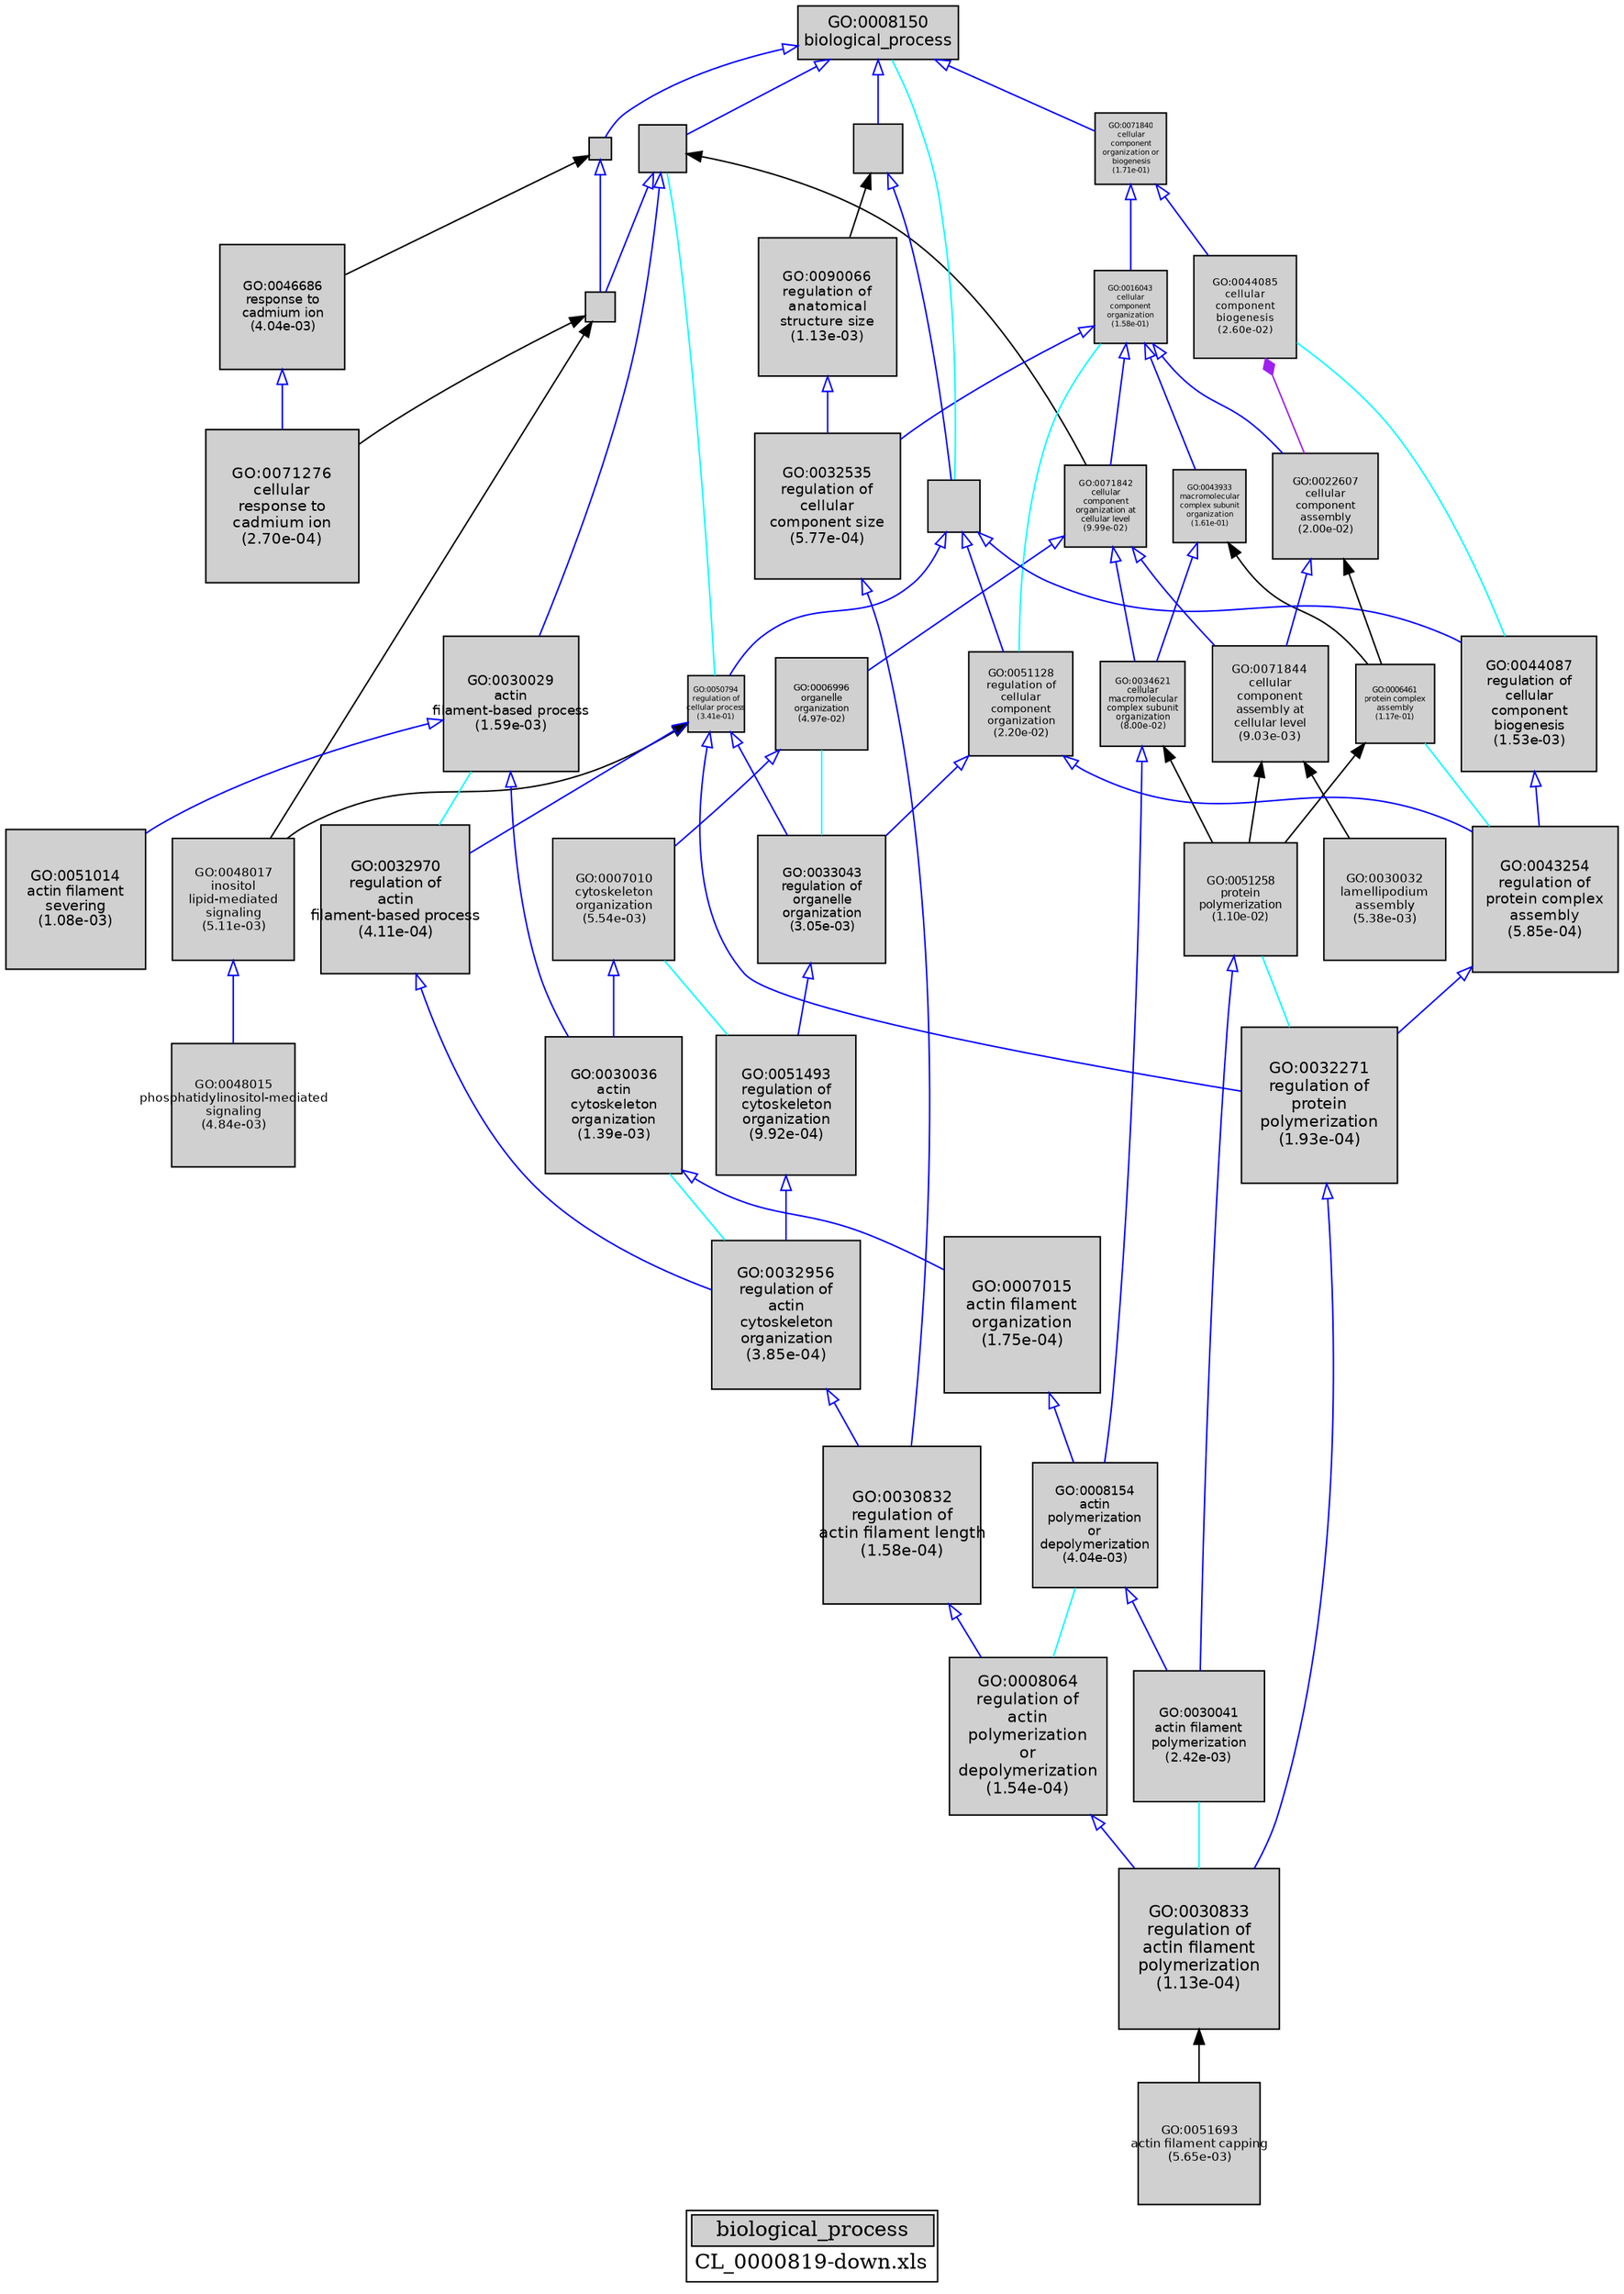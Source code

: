 digraph "biological_process" {
graph [ bgcolor = "#FFFFFF", label = <<TABLE COLOR="black" BGCOLOR="white"><TR><TD COLSPAN="2" BGCOLOR="#D0D0D0"><FONT COLOR="black">biological_process</FONT></TD></TR><TR><TD BORDER="0">CL_0000819-down.xls</TD></TR></TABLE>> ];
node [ fontname = "Helvetica" ];

subgraph "nodes" {

node [ style = "filled", fixedsize = "true", width = 1, shape = "box", fontsize = 9, fillcolor = "#D0D0D0", fontcolor = "black", color = "black" ];

"GO:0048015" [ URL = "#GO:0048015", label = <<TABLE BORDER="0"><TR><TD>GO:0048015<BR/>phosphatidylinositol-mediated<BR/>signaling<BR/>(4.84e-03)</TD></TR></TABLE>>, width = 1.15037710113, shape = "box", fontsize = 8.28271512811, height = 1.15037710113 ];
"GO:0009987" [ URL = "#GO:0009987", label = "", width = 0.449834045189, shape = "box", height = 0.449834045189 ];
"GO:0048017" [ URL = "#GO:0048017", label = <<TABLE BORDER="0"><TR><TD>GO:0048017<BR/>inositol<BR/>lipid-mediated<BR/>signaling<BR/>(5.11e-03)</TD></TR></TABLE>>, width = 1.14458296501, shape = "box", fontsize = 8.24099734806, height = 1.14458296501 ];
"GO:0051014" [ URL = "#GO:0051014", label = <<TABLE BORDER="0"><TR><TD>GO:0051014<BR/>actin filament<BR/>severing<BR/>(1.08e-03)</TD></TR></TABLE>>, width = 1.30139350848, shape = "box", fontsize = 9.37003326106, height = 1.30139350848 ];
"GO:0071276" [ URL = "#GO:0071276", label = <<TABLE BORDER="0"><TR><TD>GO:0071276<BR/>cellular<BR/>response to<BR/>cadmium ion<BR/>(2.70e-04)</TD></TR></TABLE>>, width = 1.42658150737, shape = "box", fontsize = 10.2713868531, height = 1.42658150737 ];
"GO:0032970" [ URL = "#GO:0032970", label = <<TABLE BORDER="0"><TR><TD>GO:0032970<BR/>regulation of<BR/>actin<BR/>filament-based process<BR/>(4.11e-04)</TD></TR></TABLE>>, width = 1.38967184555, shape = "box", fontsize = 10.005637288, height = 1.38967184555 ];
"GO:0043933" [ URL = "#GO:0043933", label = <<TABLE BORDER="0"><TR><TD>GO:0043933<BR/>macromolecular<BR/>complex subunit<BR/>organization<BR/>(1.61e-01)</TD></TR></TABLE>>, width = 0.678287904733, shape = "box", fontsize = 5.0, height = 0.678287904733 ];
"GO:0090066" [ URL = "#GO:0090066", label = <<TABLE BORDER="0"><TR><TD>GO:0090066<BR/>regulation of<BR/>anatomical<BR/>structure size<BR/>(1.13e-03)</TD></TR></TABLE>>, width = 1.29694841541, shape = "box", fontsize = 9.33802859095, height = 1.29694841541 ];
"GO:0033043" [ URL = "#GO:0033043", label = <<TABLE BORDER="0"><TR><TD>GO:0033043<BR/>regulation of<BR/>organelle<BR/>organization<BR/>(3.05e-03)</TD></TR></TABLE>>, width = 1.19902982683, shape = "box", fontsize = 8.63301475314, height = 1.19902982683 ];
"GO:0065007" [ URL = "#GO:0065007", label = "", width = 0.464122927759, shape = "box", height = 0.464122927759 ];
"GO:0030032" [ URL = "#GO:0030032", label = <<TABLE BORDER="0"><TR><TD>GO:0030032<BR/>lamellipodium<BR/>assembly<BR/>(5.38e-03)</TD></TR></TABLE>>, width = 1.13905941535, shape = "box", fontsize = 8.20122779051, height = 1.13905941535 ];
"GO:0051716" [ URL = "#GO:0051716", label = "", width = 0.271030469421, shape = "box", height = 0.271030469421 ];
"GO:0030833" [ URL = "#GO:0030833", label = <<TABLE BORDER="0"><TR><TD>GO:0030833<BR/>regulation of<BR/>actin filament<BR/>polymerization<BR/>(1.13e-04)</TD></TR></TABLE>>, width = 1.5, shape = "box", fontsize = 10.8, height = 1.5 ];
"GO:0007010" [ URL = "#GO:0007010", label = <<TABLE BORDER="0"><TR><TD>GO:0007010<BR/>cytoskeleton<BR/>organization<BR/>(5.54e-03)</TD></TR></TABLE>>, width = 1.13585584995, shape = "box", fontsize = 8.17816211967, height = 1.13585584995 ];
"GO:0071842" [ URL = "#GO:0071842", label = <<TABLE BORDER="0"><TR><TD>GO:0071842<BR/>cellular<BR/>component<BR/>organization at<BR/>cellular level<BR/>(9.99e-02)</TD></TR></TABLE>>, width = 0.759980447227, shape = "box", fontsize = 5.47185922003, height = 0.759980447227 ];
"GO:0034621" [ URL = "#GO:0034621", label = <<TABLE BORDER="0"><TR><TD>GO:0034621<BR/>cellular<BR/>macromolecular<BR/>complex subunit<BR/>organization<BR/>(8.00e-02)</TD></TR></TABLE>>, width = 0.795265032036, shape = "box", fontsize = 5.72590823066, height = 0.795265032036 ];
"GO:0050794" [ URL = "#GO:0050794", label = <<TABLE BORDER="0"><TR><TD>GO:0050794<BR/>regulation of<BR/>cellular process<BR/>(3.41e-01)</TD></TR></TABLE>>, width = 0.524327791428, shape = "box", fontsize = 5.0, height = 0.524327791428 ];
"GO:0051258" [ URL = "#GO:0051258", label = <<TABLE BORDER="0"><TR><TD>GO:0051258<BR/>protein<BR/>polymerization<BR/>(1.10e-02)</TD></TR></TABLE>>, width = 1.0588215405, shape = "box", fontsize = 7.62351509161, height = 1.0588215405 ];
"GO:0016043" [ URL = "#GO:0016043", label = <<TABLE BORDER="0"><TR><TD>GO:0016043<BR/>cellular<BR/>component<BR/>organization<BR/>(1.58e-01)</TD></TR></TABLE>>, width = 0.681388886075, shape = "box", fontsize = 5.0, height = 0.681388886075 ];
"GO:0032271" [ URL = "#GO:0032271", label = <<TABLE BORDER="0"><TR><TD>GO:0032271<BR/>regulation of<BR/>protein<BR/>polymerization<BR/>(1.93e-04)</TD></TR></TABLE>>, width = 1.45510782286, shape = "box", fontsize = 10.4767763246, height = 1.45510782286 ];
"GO:0030036" [ URL = "#GO:0030036", label = <<TABLE BORDER="0"><TR><TD>GO:0030036<BR/>actin<BR/>cytoskeleton<BR/>organization<BR/>(1.39e-03)</TD></TR></TABLE>>, width = 1.27683476491, shape = "box", fontsize = 9.19321030733, height = 1.27683476491 ];
"GO:0071844" [ URL = "#GO:0071844", label = <<TABLE BORDER="0"><TR><TD>GO:0071844<BR/>cellular<BR/>component<BR/>assembly at<BR/>cellular level<BR/>(9.03e-03)</TD></TR></TABLE>>, width = 1.08155313144, shape = "box", fontsize = 7.78718254637, height = 1.08155313144 ];
"GO:0008150" [ URL = "#GO:0008150", label = <<TABLE BORDER="0"><TR><TD>GO:0008150<BR/>biological_process</TD></TR></TABLE>>, width = 1.5, shape = "box", fontsize = 10.8 ];
"GO:0071840" [ URL = "#GO:0071840", label = <<TABLE BORDER="0"><TR><TD>GO:0071840<BR/>cellular<BR/>component<BR/>organization or<BR/>biogenesis<BR/>(1.71e-01)</TD></TR></TABLE>>, width = 0.666981814292, shape = "box", fontsize = 5.0, height = 0.666981814292 ];
"GO:0006461" [ URL = "#GO:0006461", label = <<TABLE BORDER="0"><TR><TD>GO:0006461<BR/>protein complex<BR/>assembly<BR/>(1.17e-01)</TD></TR></TABLE>>, width = 0.734477937978, shape = "box", fontsize = 5.28824115344, height = 0.734477937978 ];
"GO:0051493" [ URL = "#GO:0051493", label = <<TABLE BORDER="0"><TR><TD>GO:0051493<BR/>regulation of<BR/>cytoskeleton<BR/>organization<BR/>(9.92e-04)</TD></TR></TABLE>>, width = 1.30919436488, shape = "box", fontsize = 9.42619942713, height = 1.30919436488 ];
"GO:0044087" [ URL = "#GO:0044087", label = <<TABLE BORDER="0"><TR><TD>GO:0044087<BR/>regulation of<BR/>cellular<BR/>component<BR/>biogenesis<BR/>(1.53e-03)</TD></TR></TABLE>>, width = 1.2678259015, shape = "box", fontsize = 9.12834649079, height = 1.2678259015 ];
"GO:0008064" [ URL = "#GO:0008064", label = <<TABLE BORDER="0"><TR><TD>GO:0008064<BR/>regulation of<BR/>actin<BR/>polymerization<BR/>or<BR/>depolymerization<BR/>(1.54e-04)</TD></TR></TABLE>>, width = 1.47398775618, shape = "box", fontsize = 10.6127118445, height = 1.47398775618 ];
"GO:0050896" [ URL = "#GO:0050896", label = "", width = 0.207857441569, shape = "box", height = 0.207857441569 ];
"GO:0008154" [ URL = "#GO:0008154", label = <<TABLE BORDER="0"><TR><TD>GO:0008154<BR/>actin<BR/>polymerization<BR/>or<BR/>depolymerization<BR/>(4.04e-03)</TD></TR></TABLE>>, width = 1.1697080718, shape = "box", fontsize = 8.42189811699, height = 1.1697080718 ];
"GO:0051693" [ URL = "#GO:0051693", label = <<TABLE BORDER="0"><TR><TD>GO:0051693<BR/>actin filament capping<BR/>(5.65e-03)</TD></TR></TABLE>>, width = 1.13378098146, shape = "box", fontsize = 8.16322306651, height = 1.13378098146 ];
"GO:0030832" [ URL = "#GO:0030832", label = <<TABLE BORDER="0"><TR><TD>GO:0030832<BR/>regulation of<BR/>actin filament length<BR/>(1.58e-04)</TD></TR></TABLE>>, width = 1.4717939724, shape = "box", fontsize = 10.5969166012, height = 1.4717939724 ];
"GO:0032956" [ URL = "#GO:0032956", label = <<TABLE BORDER="0"><TR><TD>GO:0032956<BR/>regulation of<BR/>actin<BR/>cytoskeleton<BR/>organization<BR/>(3.85e-04)</TD></TR></TABLE>>, width = 1.39546570653, shape = "box", fontsize = 10.047353087, height = 1.39546570653 ];
"GO:0050789" [ URL = "#GO:0050789", label = "", width = 0.488336979774, shape = "box", height = 0.488336979774 ];
"GO:0046686" [ URL = "#GO:0046686", label = <<TABLE BORDER="0"><TR><TD>GO:0046686<BR/>response to<BR/>cadmium ion<BR/>(4.04e-03)</TD></TR></TABLE>>, width = 1.1697080718, shape = "box", fontsize = 8.42189811699, height = 1.1697080718 ];
"GO:0051128" [ URL = "#GO:0051128", label = <<TABLE BORDER="0"><TR><TD>GO:0051128<BR/>regulation of<BR/>cellular<BR/>component<BR/>organization<BR/>(2.20e-02)</TD></TR></TABLE>>, width = 0.974776035921, shape = "box", fontsize = 7.01838745863, height = 0.974776035921 ];
"GO:0030029" [ URL = "#GO:0030029", label = <<TABLE BORDER="0"><TR><TD>GO:0030029<BR/>actin<BR/>filament-based process<BR/>(1.59e-03)</TD></TR></TABLE>>, width = 1.26384809391, shape = "box", fontsize = 9.09970627616, height = 1.26384809391 ];
"GO:0044085" [ URL = "#GO:0044085", label = <<TABLE BORDER="0"><TR><TD>GO:0044085<BR/>cellular<BR/>component<BR/>biogenesis<BR/>(2.60e-02)</TD></TR></TABLE>>, width = 0.953634529728, shape = "box", fontsize = 6.86616861404, height = 0.953634529728 ];
"GO:0006996" [ URL = "#GO:0006996", label = <<TABLE BORDER="0"><TR><TD>GO:0006996<BR/>organelle<BR/>organization<BR/>(4.97e-02)</TD></TR></TABLE>>, width = 0.865875375881, shape = "box", fontsize = 6.23430270634, height = 0.865875375881 ];
"GO:0032535" [ URL = "#GO:0032535", label = <<TABLE BORDER="0"><TR><TD>GO:0032535<BR/>regulation of<BR/>cellular<BR/>component size<BR/>(5.77e-04)</TD></TR></TABLE>>, width = 1.35924086182, shape = "box", fontsize = 9.78653420507, height = 1.35924086182 ];
"GO:0030041" [ URL = "#GO:0030041", label = <<TABLE BORDER="0"><TR><TD>GO:0030041<BR/>actin filament<BR/>polymerization<BR/>(2.42e-03)</TD></TR></TABLE>>, width = 1.22226654579, shape = "box", fontsize = 8.80031912966, height = 1.22226654579 ];
"GO:0043254" [ URL = "#GO:0043254", label = <<TABLE BORDER="0"><TR><TD>GO:0043254<BR/>regulation of<BR/>protein complex<BR/>assembly<BR/>(5.85e-04)</TD></TR></TABLE>>, width = 1.35801529467, shape = "box", fontsize = 9.77771012159, height = 1.35801529467 ];
"GO:0022607" [ URL = "#GO:0022607", label = <<TABLE BORDER="0"><TR><TD>GO:0022607<BR/>cellular<BR/>component<BR/>assembly<BR/>(2.00e-02)</TD></TR></TABLE>>, width = 0.986863017187, shape = "box", fontsize = 7.10541372375, height = 0.986863017187 ];
"GO:0007015" [ URL = "#GO:0007015", label = <<TABLE BORDER="0"><TR><TD>GO:0007015<BR/>actin filament<BR/>organization<BR/>(1.75e-04)</TD></TR></TABLE>>, width = 1.46326652814, shape = "box", fontsize = 10.5355190026, height = 1.46326652814 ];
}
subgraph "edges" {


edge [ dir = "back", weight = 1 ];
subgraph "regulates" {


edge [ color = "cyan", arrowtail = "none" ];
subgraph "positive" {


edge [ color = "green", arrowtail = "vee" ];
}
subgraph "negative" {


edge [ color = "red", arrowtail = "tee" ];
}
"GO:0006996" -> "GO:0033043";
"GO:0051258" -> "GO:0032271";
"GO:0006461" -> "GO:0043254";
"GO:0008150" -> "GO:0050789";
"GO:0044085" -> "GO:0044087";
"GO:0030029" -> "GO:0032970";
"GO:0007010" -> "GO:0051493";
"GO:0030036" -> "GO:0032956";
"GO:0009987" -> "GO:0050794";
"GO:0008154" -> "GO:0008064";
"GO:0030041" -> "GO:0030833";
"GO:0016043" -> "GO:0051128";
}
subgraph "part_of" {


edge [ color = "purple", arrowtail = "diamond", weight = 2.5 ];
"GO:0044085" -> "GO:0022607";
}
subgraph "is_a" {


edge [ color = "blue", arrowtail = "empty", weight = 5.0 ];
"GO:0007010" -> "GO:0030036";
"GO:0050896" -> "GO:0051716";
"GO:0008064" -> "GO:0030833";
"GO:0033043" -> "GO:0051493";
"GO:0008150" -> "GO:0065007";
"GO:0016043" -> "GO:0022607";
"GO:0008150" -> "GO:0009987";
"GO:0009987" -> "GO:0051716";
"GO:0008150" -> "GO:0071840";
"GO:0071842" -> "GO:0006996";
"GO:0032970" -> "GO:0032956";
"GO:0030029" -> "GO:0051014";
"GO:0050789" -> "GO:0044087";
"GO:0016043" -> "GO:0032535";
"GO:0007015" -> "GO:0008154";
"GO:0022607" -> "GO:0071844";
"GO:0016043" -> "GO:0043933";
"GO:0050794" -> "GO:0033043";
"GO:0050794" -> "GO:0032271";
"GO:0071840" -> "GO:0044085";
"GO:0009987" -> "GO:0030029";
"GO:0006996" -> "GO:0007010";
"GO:0044087" -> "GO:0043254";
"GO:0071840" -> "GO:0016043";
"GO:0051128" -> "GO:0033043";
"GO:0008154" -> "GO:0030041";
"GO:0032535" -> "GO:0030832";
"GO:0050789" -> "GO:0050794";
"GO:0051493" -> "GO:0032956";
"GO:0065007" -> "GO:0050789";
"GO:0032271" -> "GO:0030833";
"GO:0030029" -> "GO:0030036";
"GO:0051128" -> "GO:0043254";
"GO:0043933" -> "GO:0034621";
"GO:0030832" -> "GO:0008064";
"GO:0051258" -> "GO:0030041";
"GO:0050794" -> "GO:0032970";
"GO:0043254" -> "GO:0032271";
"GO:0071842" -> "GO:0071844";
"GO:0016043" -> "GO:0071842";
"GO:0046686" -> "GO:0071276";
"GO:0071842" -> "GO:0034621";
"GO:0034621" -> "GO:0008154";
"GO:0090066" -> "GO:0032535";
"GO:0050789" -> "GO:0051128";
"GO:0008150" -> "GO:0050896";
"GO:0030036" -> "GO:0007015";
"GO:0048017" -> "GO:0048015";
"GO:0032956" -> "GO:0030832";
}
"GO:0051716" -> "GO:0071276";
"GO:0065007" -> "GO:0090066";
"GO:0071844" -> "GO:0051258";
"GO:0050896" -> "GO:0046686";
"GO:0022607" -> "GO:0006461";
"GO:0034621" -> "GO:0051258";
"GO:0051716" -> "GO:0048017";
"GO:0030833" -> "GO:0051693";
"GO:0071844" -> "GO:0030032";
"GO:0043933" -> "GO:0006461";
"GO:0050794" -> "GO:0048017";
"GO:0009987" -> "GO:0071842";
"GO:0006461" -> "GO:0051258";
}
}

